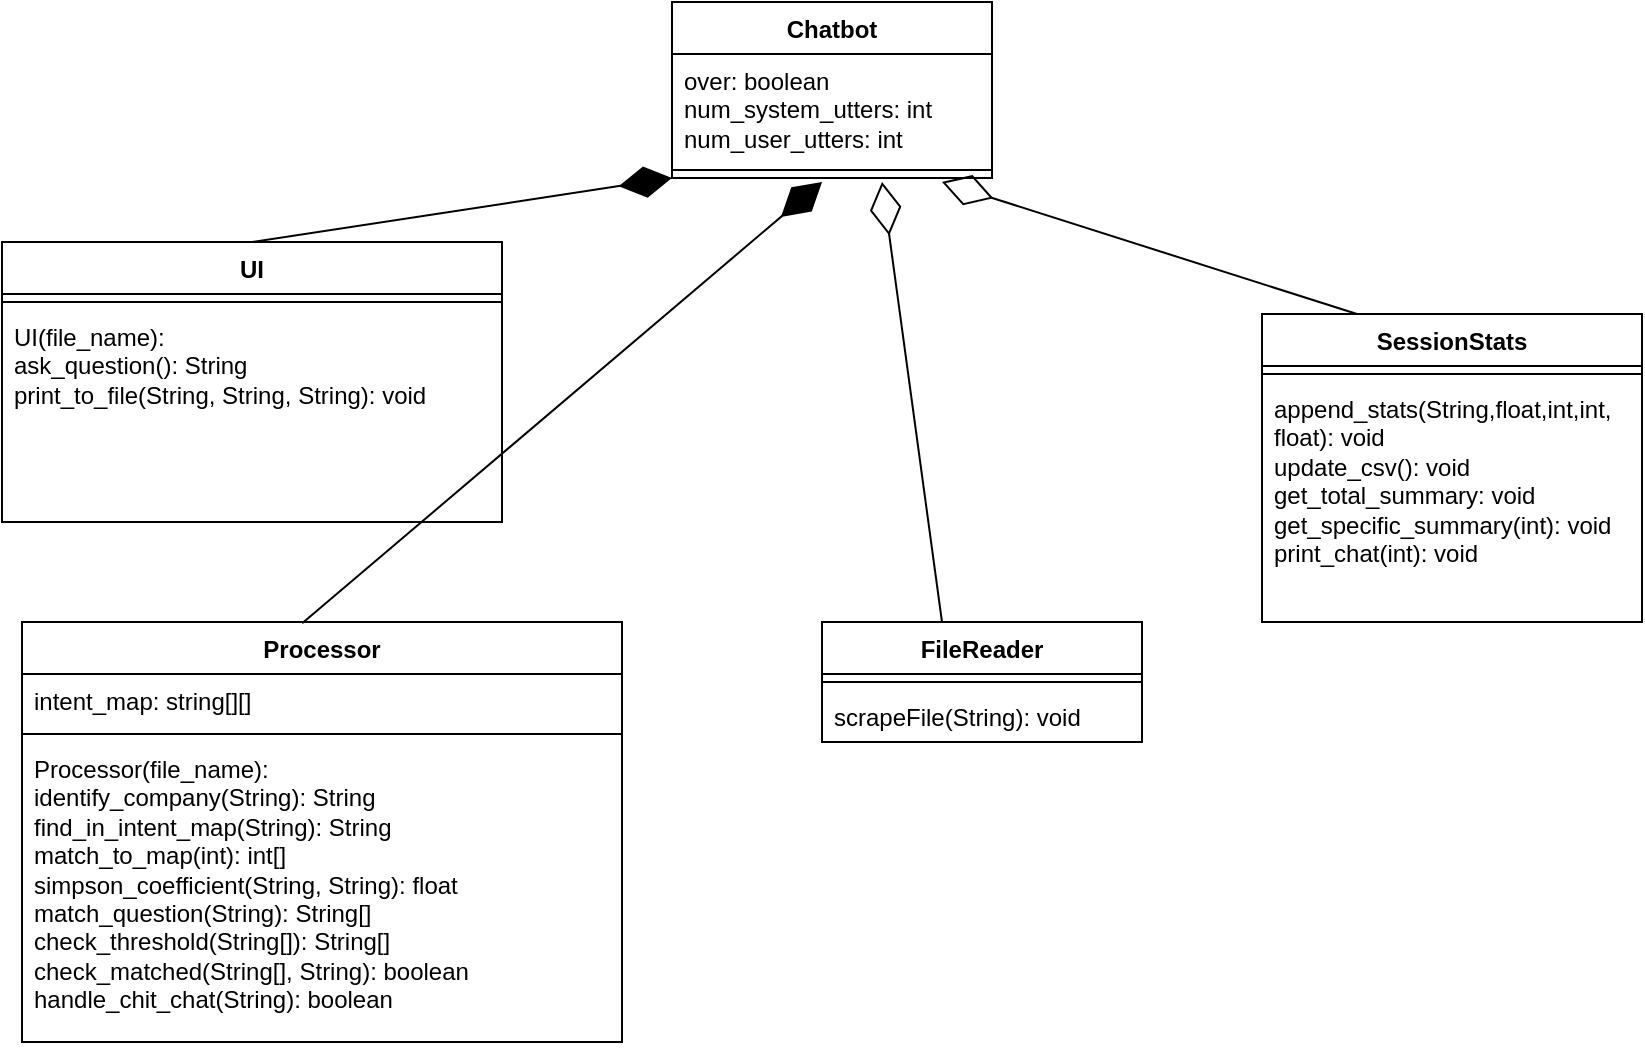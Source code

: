 <mxfile version="24.2.3" type="device">
  <diagram name="Page-1" id="jqECclEKOhy7TL_Xy-tP">
    <mxGraphModel dx="1114" dy="550" grid="1" gridSize="10" guides="1" tooltips="1" connect="1" arrows="1" fold="1" page="1" pageScale="1" pageWidth="850" pageHeight="1100" math="0" shadow="0">
      <root>
        <mxCell id="0" />
        <mxCell id="1" parent="0" />
        <mxCell id="pCnKfFAPejpvuhYdz3y--5" value="UI" style="swimlane;fontStyle=1;align=center;verticalAlign=top;childLayout=stackLayout;horizontal=1;startSize=26;horizontalStack=0;resizeParent=1;resizeParentMax=0;resizeLast=0;collapsible=1;marginBottom=0;whiteSpace=wrap;html=1;" parent="1" vertex="1">
          <mxGeometry x="10" y="150" width="250" height="140" as="geometry" />
        </mxCell>
        <mxCell id="pCnKfFAPejpvuhYdz3y--7" value="" style="line;strokeWidth=1;fillColor=none;align=left;verticalAlign=middle;spacingTop=-1;spacingLeft=3;spacingRight=3;rotatable=0;labelPosition=right;points=[];portConstraint=eastwest;strokeColor=inherit;" parent="pCnKfFAPejpvuhYdz3y--5" vertex="1">
          <mxGeometry y="26" width="250" height="8" as="geometry" />
        </mxCell>
        <mxCell id="pCnKfFAPejpvuhYdz3y--8" value="&lt;div&gt;&lt;div&gt;UI(file_name):&lt;/div&gt;&lt;/div&gt;ask_question(): String&lt;div&gt;&lt;div&gt;print_to_file(String, String, String): void&lt;/div&gt;&lt;/div&gt;" style="text;strokeColor=none;fillColor=none;align=left;verticalAlign=top;spacingLeft=4;spacingRight=4;overflow=hidden;rotatable=0;points=[[0,0.5],[1,0.5]];portConstraint=eastwest;whiteSpace=wrap;html=1;" parent="pCnKfFAPejpvuhYdz3y--5" vertex="1">
          <mxGeometry y="34" width="250" height="106" as="geometry" />
        </mxCell>
        <mxCell id="pCnKfFAPejpvuhYdz3y--15" value="Chatbot" style="swimlane;fontStyle=1;align=center;verticalAlign=top;childLayout=stackLayout;horizontal=1;startSize=26;horizontalStack=0;resizeParent=1;resizeParentMax=0;resizeLast=0;collapsible=1;marginBottom=0;whiteSpace=wrap;html=1;" parent="1" vertex="1">
          <mxGeometry x="345" y="30" width="160" height="88" as="geometry" />
        </mxCell>
        <mxCell id="pCnKfFAPejpvuhYdz3y--16" value="over: boolean&lt;div&gt;num_system_utters: int&lt;/div&gt;&lt;div&gt;num_user_utters: int&lt;/div&gt;" style="text;strokeColor=none;fillColor=none;align=left;verticalAlign=top;spacingLeft=4;spacingRight=4;overflow=hidden;rotatable=0;points=[[0,0.5],[1,0.5]];portConstraint=eastwest;whiteSpace=wrap;html=1;" parent="pCnKfFAPejpvuhYdz3y--15" vertex="1">
          <mxGeometry y="26" width="160" height="54" as="geometry" />
        </mxCell>
        <mxCell id="pCnKfFAPejpvuhYdz3y--17" value="" style="line;strokeWidth=1;fillColor=none;align=left;verticalAlign=middle;spacingTop=-1;spacingLeft=3;spacingRight=3;rotatable=0;labelPosition=right;points=[];portConstraint=eastwest;strokeColor=inherit;" parent="pCnKfFAPejpvuhYdz3y--15" vertex="1">
          <mxGeometry y="80" width="160" height="8" as="geometry" />
        </mxCell>
        <mxCell id="pCnKfFAPejpvuhYdz3y--23" value="Processor" style="swimlane;fontStyle=1;align=center;verticalAlign=top;childLayout=stackLayout;horizontal=1;startSize=26;horizontalStack=0;resizeParent=1;resizeParentMax=0;resizeLast=0;collapsible=1;marginBottom=0;whiteSpace=wrap;html=1;" parent="1" vertex="1">
          <mxGeometry x="20" y="340" width="300" height="210" as="geometry" />
        </mxCell>
        <mxCell id="pCnKfFAPejpvuhYdz3y--24" value="intent_map: string[][]" style="text;strokeColor=none;fillColor=none;align=left;verticalAlign=top;spacingLeft=4;spacingRight=4;overflow=hidden;rotatable=0;points=[[0,0.5],[1,0.5]];portConstraint=eastwest;whiteSpace=wrap;html=1;" parent="pCnKfFAPejpvuhYdz3y--23" vertex="1">
          <mxGeometry y="26" width="300" height="26" as="geometry" />
        </mxCell>
        <mxCell id="pCnKfFAPejpvuhYdz3y--25" value="" style="line;strokeWidth=1;fillColor=none;align=left;verticalAlign=middle;spacingTop=-1;spacingLeft=3;spacingRight=3;rotatable=0;labelPosition=right;points=[];portConstraint=eastwest;strokeColor=inherit;" parent="pCnKfFAPejpvuhYdz3y--23" vertex="1">
          <mxGeometry y="52" width="300" height="8" as="geometry" />
        </mxCell>
        <mxCell id="pCnKfFAPejpvuhYdz3y--26" value="&lt;div&gt;Processor(file_name):&lt;/div&gt;identify_company(String): String&lt;div&gt;find_in_intent_map(String): String&lt;br&gt;&lt;div&gt;&lt;span style=&quot;background-color: initial;&quot;&gt;match_to_map(int): int[]&lt;/span&gt;&lt;br&gt;&lt;/div&gt;&lt;/div&gt;&lt;div&gt;&lt;span style=&quot;background-color: initial;&quot;&gt;simpson_coefficient(String, String): float&lt;br&gt;&lt;/span&gt;&lt;/div&gt;&lt;div&gt;&lt;span style=&quot;background-color: initial;&quot;&gt;match_question(String): String[]&lt;/span&gt;&lt;/div&gt;&lt;div&gt;&lt;span style=&quot;background-color: initial;&quot;&gt;check_threshold(String[]): String[]&lt;/span&gt;&lt;/div&gt;&lt;div&gt;&lt;span style=&quot;background-color: initial;&quot;&gt;check_matched(String[], String): boolean&lt;/span&gt;&lt;/div&gt;&lt;div&gt;&lt;span style=&quot;background-color: initial;&quot;&gt;handle_chit_chat(String): boolean&lt;/span&gt;&lt;/div&gt;" style="text;strokeColor=none;fillColor=none;align=left;verticalAlign=top;spacingLeft=4;spacingRight=4;overflow=hidden;rotatable=0;points=[[0,0.5],[1,0.5]];portConstraint=eastwest;whiteSpace=wrap;html=1;" parent="pCnKfFAPejpvuhYdz3y--23" vertex="1">
          <mxGeometry y="60" width="300" height="150" as="geometry" />
        </mxCell>
        <mxCell id="Essyjrw6Bx_K1wH97S5p-1" value="SessionStats" style="swimlane;fontStyle=1;align=center;verticalAlign=top;childLayout=stackLayout;horizontal=1;startSize=26;horizontalStack=0;resizeParent=1;resizeParentMax=0;resizeLast=0;collapsible=1;marginBottom=0;whiteSpace=wrap;html=1;" parent="1" vertex="1">
          <mxGeometry x="640" y="186" width="190" height="154" as="geometry" />
        </mxCell>
        <mxCell id="Essyjrw6Bx_K1wH97S5p-3" value="" style="line;strokeWidth=1;fillColor=none;align=left;verticalAlign=middle;spacingTop=-1;spacingLeft=3;spacingRight=3;rotatable=0;labelPosition=right;points=[];portConstraint=eastwest;strokeColor=inherit;" parent="Essyjrw6Bx_K1wH97S5p-1" vertex="1">
          <mxGeometry y="26" width="190" height="8" as="geometry" />
        </mxCell>
        <mxCell id="Essyjrw6Bx_K1wH97S5p-4" value="append_stats(String,float,int,int, float): void&lt;div&gt;update_csv(): void&lt;/div&gt;&lt;div&gt;get_total_summary: void&lt;/div&gt;&lt;div&gt;get_specific_summary(int): void&lt;/div&gt;&lt;div&gt;print_chat(int): void&lt;/div&gt;&lt;div&gt;&lt;br&gt;&lt;/div&gt;" style="text;strokeColor=none;fillColor=none;align=left;verticalAlign=top;spacingLeft=4;spacingRight=4;overflow=hidden;rotatable=0;points=[[0,0.5],[1,0.5]];portConstraint=eastwest;whiteSpace=wrap;html=1;" parent="Essyjrw6Bx_K1wH97S5p-1" vertex="1">
          <mxGeometry y="34" width="190" height="120" as="geometry" />
        </mxCell>
        <mxCell id="Essyjrw6Bx_K1wH97S5p-6" value="" style="endArrow=diamondThin;endFill=1;endSize=24;html=1;rounded=0;entryX=0.469;entryY=1;entryDx=0;entryDy=0;entryPerimeter=0;exitX=0.467;exitY=0.003;exitDx=0;exitDy=0;exitPerimeter=0;" parent="1" source="pCnKfFAPejpvuhYdz3y--23" edge="1">
          <mxGeometry width="160" relative="1" as="geometry">
            <mxPoint x="420" y="260" as="sourcePoint" />
            <mxPoint x="420.04" y="120" as="targetPoint" />
          </mxGeometry>
        </mxCell>
        <mxCell id="Essyjrw6Bx_K1wH97S5p-7" value="" style="endArrow=diamondThin;endFill=1;endSize=24;html=1;rounded=0;entryX=0;entryY=1;entryDx=0;entryDy=0;exitX=0.5;exitY=0;exitDx=0;exitDy=0;" parent="1" target="pCnKfFAPejpvuhYdz3y--15" edge="1" source="pCnKfFAPejpvuhYdz3y--5">
          <mxGeometry width="160" relative="1" as="geometry">
            <mxPoint x="140" y="269" as="sourcePoint" />
            <mxPoint x="350" y="130" as="targetPoint" />
          </mxGeometry>
        </mxCell>
        <mxCell id="Essyjrw6Bx_K1wH97S5p-9" value="" style="endArrow=diamondThin;endFill=0;endSize=24;html=1;rounded=0;exitX=0.25;exitY=0;exitDx=0;exitDy=0;" parent="1" source="Essyjrw6Bx_K1wH97S5p-1" edge="1">
          <mxGeometry width="160" relative="1" as="geometry">
            <mxPoint x="330" y="160" as="sourcePoint" />
            <mxPoint x="480" y="120" as="targetPoint" />
          </mxGeometry>
        </mxCell>
        <mxCell id="veKubr8nTbatroBw-pzz-1" value="FileReader" style="swimlane;fontStyle=1;align=center;verticalAlign=top;childLayout=stackLayout;horizontal=1;startSize=26;horizontalStack=0;resizeParent=1;resizeParentMax=0;resizeLast=0;collapsible=1;marginBottom=0;whiteSpace=wrap;html=1;" vertex="1" parent="1">
          <mxGeometry x="420" y="340" width="160" height="60" as="geometry" />
        </mxCell>
        <mxCell id="veKubr8nTbatroBw-pzz-6" value="" style="endArrow=diamondThin;endFill=0;endSize=24;html=1;rounded=0;" edge="1" parent="veKubr8nTbatroBw-pzz-1">
          <mxGeometry width="160" relative="1" as="geometry">
            <mxPoint x="60" as="sourcePoint" />
            <mxPoint x="30" y="-220" as="targetPoint" />
          </mxGeometry>
        </mxCell>
        <mxCell id="veKubr8nTbatroBw-pzz-3" value="" style="line;strokeWidth=1;fillColor=none;align=left;verticalAlign=middle;spacingTop=-1;spacingLeft=3;spacingRight=3;rotatable=0;labelPosition=right;points=[];portConstraint=eastwest;strokeColor=inherit;" vertex="1" parent="veKubr8nTbatroBw-pzz-1">
          <mxGeometry y="26" width="160" height="8" as="geometry" />
        </mxCell>
        <mxCell id="veKubr8nTbatroBw-pzz-4" value="scrapeFile(String): void" style="text;strokeColor=none;fillColor=none;align=left;verticalAlign=top;spacingLeft=4;spacingRight=4;overflow=hidden;rotatable=0;points=[[0,0.5],[1,0.5]];portConstraint=eastwest;whiteSpace=wrap;html=1;" vertex="1" parent="veKubr8nTbatroBw-pzz-1">
          <mxGeometry y="34" width="160" height="26" as="geometry" />
        </mxCell>
      </root>
    </mxGraphModel>
  </diagram>
</mxfile>
